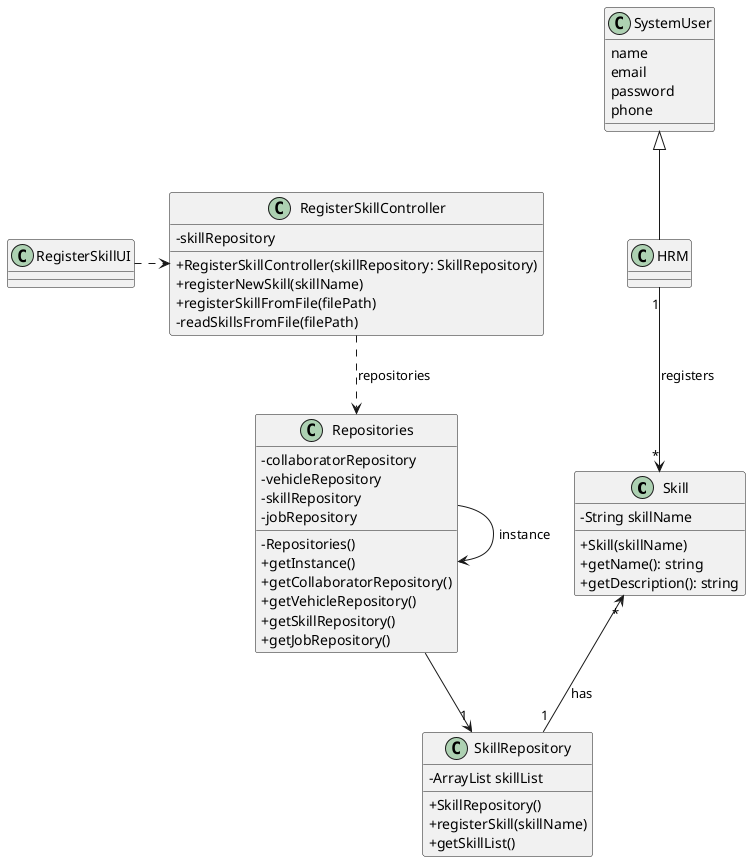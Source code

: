 @startuml
'skinparam monochrome true
skinparam packageStyle rectangle
skinparam shadowing false
skinparam linetype polyline
'skinparam linetype orto

skinparam classAttributeIconSize 0

'left to right direction

class Skill {
    - String skillName
    + Skill(skillName)
    + getName(): string
    + getDescription(): string
}

class Repositories {
    - collaboratorRepository
    - vehicleRepository
    - skillRepository
    - jobRepository

    - Repositories()
    + getInstance()
    + getCollaboratorRepository()
    + getVehicleRepository()
    + getSkillRepository()
    + getJobRepository()
}

class SkillRepository {
    - ArrayList skillList
    + SkillRepository()
    + registerSkill(skillName)
    + getSkillList()
}

class RegisterSkillController {
    - skillRepository

    + RegisterSkillController(skillRepository: SkillRepository)
    + registerNewSkill(skillName)
    + registerSkillFromFile(filePath)
    - readSkillsFromFile(filePath)
}

class HRM {}

class SystemUser {
    name
    email
    password
    phone
}

class RegisterSkillUI {}

SystemUser <|-- HRM
HRM "1" --> "*" Skill : registers
RegisterSkillController ..> Repositories : repositories

RegisterSkillUI .> RegisterSkillController
Repositories -->"1" SkillRepository
Repositories -> Repositories : instance
Skill "*" <-- "1" SkillRepository : has

@enduml
